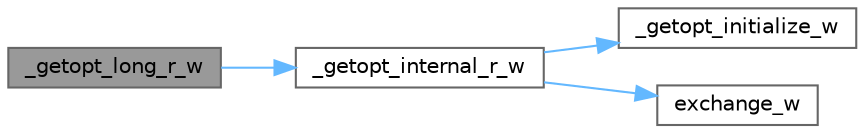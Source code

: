 digraph "_getopt_long_r_w"
{
 // LATEX_PDF_SIZE
  bgcolor="transparent";
  edge [fontname=Helvetica,fontsize=10,labelfontname=Helvetica,labelfontsize=10];
  node [fontname=Helvetica,fontsize=10,shape=box,height=0.2,width=0.4];
  rankdir="LR";
  Node1 [id="Node000001",label="_getopt_long_r_w",height=0.2,width=0.4,color="gray40", fillcolor="grey60", style="filled", fontcolor="black",tooltip=" "];
  Node1 -> Node2 [id="edge1_Node000001_Node000002",color="steelblue1",style="solid",tooltip=" "];
  Node2 [id="Node000002",label="_getopt_internal_r_w",height=0.2,width=0.4,color="grey40", fillcolor="white", style="filled",URL="$getopt_8hpp.html#a7a370e6af5af84eb53fba51802c5595c",tooltip=" "];
  Node2 -> Node3 [id="edge2_Node000002_Node000003",color="steelblue1",style="solid",tooltip=" "];
  Node3 [id="Node000003",label="_getopt_initialize_w",height=0.2,width=0.4,color="grey40", fillcolor="white", style="filled",URL="$getopt_8hpp.html#a5ac9a124ba2569217946c16d4f2d355a",tooltip=" "];
  Node2 -> Node4 [id="edge3_Node000002_Node000004",color="steelblue1",style="solid",tooltip=" "];
  Node4 [id="Node000004",label="exchange_w",height=0.2,width=0.4,color="grey40", fillcolor="white", style="filled",URL="$getopt_8hpp.html#a71b927b22f698ae0566fb59cbfe0b469",tooltip=" "];
}
